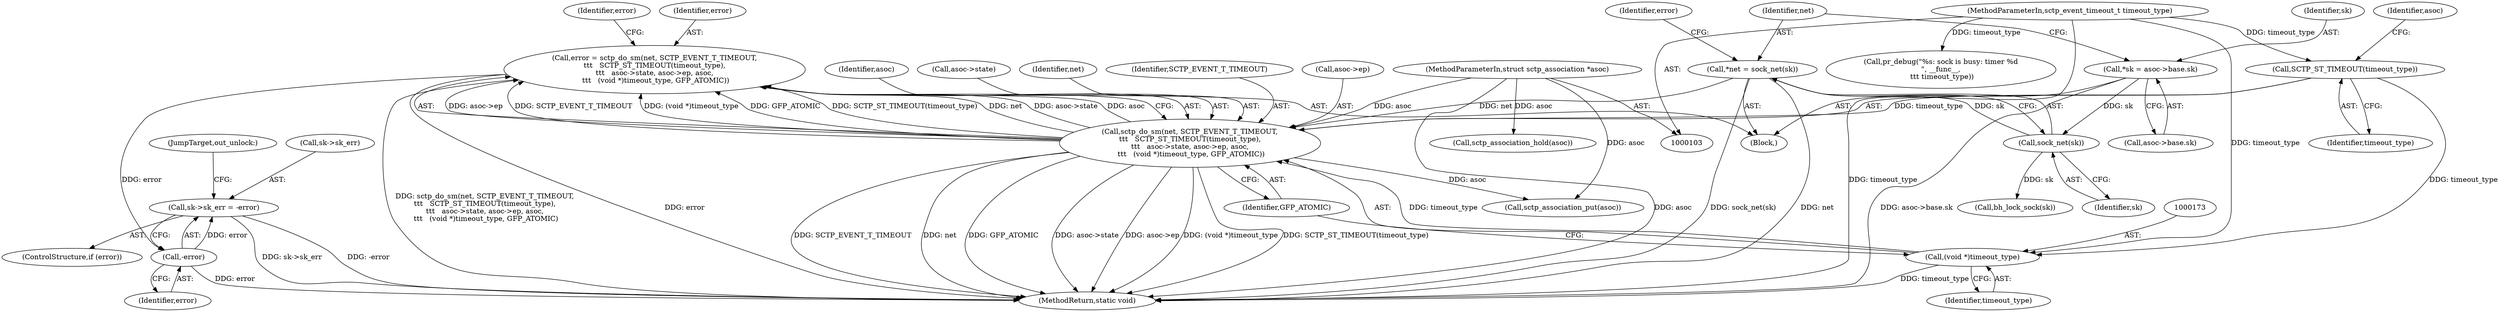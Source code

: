 digraph "0_linux_635682a14427d241bab7bbdeebb48a7d7b91638e_2@pointer" {
"1000178" [label="(Call,sk->sk_err = -error)"];
"1000182" [label="(Call,-error)"];
"1000158" [label="(Call,error = sctp_do_sm(net, SCTP_EVENT_T_TIMEOUT,\n\t\t\t   SCTP_ST_TIMEOUT(timeout_type),\n\t\t\t   asoc->state, asoc->ep, asoc,\n \t\t\t   (void *)timeout_type, GFP_ATOMIC))"];
"1000160" [label="(Call,sctp_do_sm(net, SCTP_EVENT_T_TIMEOUT,\n\t\t\t   SCTP_ST_TIMEOUT(timeout_type),\n\t\t\t   asoc->state, asoc->ep, asoc,\n \t\t\t   (void *)timeout_type, GFP_ATOMIC))"];
"1000116" [label="(Call,*net = sock_net(sk))"];
"1000118" [label="(Call,sock_net(sk))"];
"1000108" [label="(Call,*sk = asoc->base.sk)"];
"1000163" [label="(Call,SCTP_ST_TIMEOUT(timeout_type))"];
"1000105" [label="(MethodParameterIn,sctp_event_timeout_t timeout_type)"];
"1000104" [label="(MethodParameterIn,struct sctp_association *asoc)"];
"1000172" [label="(Call,(void *)timeout_type)"];
"1000182" [label="(Call,-error)"];
"1000166" [label="(Identifier,asoc)"];
"1000175" [label="(Identifier,GFP_ATOMIC)"];
"1000122" [label="(Identifier,error)"];
"1000177" [label="(Identifier,error)"];
"1000130" [label="(Call,pr_debug(\"%s: sock is busy: timer %d\n\", __func__,\n \t\t\t timeout_type))"];
"1000104" [label="(MethodParameterIn,struct sctp_association *asoc)"];
"1000117" [label="(Identifier,net)"];
"1000109" [label="(Identifier,sk)"];
"1000171" [label="(Identifier,asoc)"];
"1000165" [label="(Call,asoc->state)"];
"1000189" [label="(MethodReturn,static void)"];
"1000110" [label="(Call,asoc->base.sk)"];
"1000184" [label="(JumpTarget,out_unlock:)"];
"1000161" [label="(Identifier,net)"];
"1000164" [label="(Identifier,timeout_type)"];
"1000119" [label="(Identifier,sk)"];
"1000118" [label="(Call,sock_net(sk))"];
"1000148" [label="(Call,sctp_association_hold(asoc))"];
"1000160" [label="(Call,sctp_do_sm(net, SCTP_EVENT_T_TIMEOUT,\n\t\t\t   SCTP_ST_TIMEOUT(timeout_type),\n\t\t\t   asoc->state, asoc->ep, asoc,\n \t\t\t   (void *)timeout_type, GFP_ATOMIC))"];
"1000108" [label="(Call,*sk = asoc->base.sk)"];
"1000183" [label="(Identifier,error)"];
"1000124" [label="(Call,bh_lock_sock(sk))"];
"1000178" [label="(Call,sk->sk_err = -error)"];
"1000159" [label="(Identifier,error)"];
"1000187" [label="(Call,sctp_association_put(asoc))"];
"1000162" [label="(Identifier,SCTP_EVENT_T_TIMEOUT)"];
"1000168" [label="(Call,asoc->ep)"];
"1000163" [label="(Call,SCTP_ST_TIMEOUT(timeout_type))"];
"1000106" [label="(Block,)"];
"1000116" [label="(Call,*net = sock_net(sk))"];
"1000179" [label="(Call,sk->sk_err)"];
"1000176" [label="(ControlStructure,if (error))"];
"1000174" [label="(Identifier,timeout_type)"];
"1000105" [label="(MethodParameterIn,sctp_event_timeout_t timeout_type)"];
"1000158" [label="(Call,error = sctp_do_sm(net, SCTP_EVENT_T_TIMEOUT,\n\t\t\t   SCTP_ST_TIMEOUT(timeout_type),\n\t\t\t   asoc->state, asoc->ep, asoc,\n \t\t\t   (void *)timeout_type, GFP_ATOMIC))"];
"1000172" [label="(Call,(void *)timeout_type)"];
"1000178" -> "1000176"  [label="AST: "];
"1000178" -> "1000182"  [label="CFG: "];
"1000179" -> "1000178"  [label="AST: "];
"1000182" -> "1000178"  [label="AST: "];
"1000184" -> "1000178"  [label="CFG: "];
"1000178" -> "1000189"  [label="DDG: -error"];
"1000178" -> "1000189"  [label="DDG: sk->sk_err"];
"1000182" -> "1000178"  [label="DDG: error"];
"1000182" -> "1000183"  [label="CFG: "];
"1000183" -> "1000182"  [label="AST: "];
"1000182" -> "1000189"  [label="DDG: error"];
"1000158" -> "1000182"  [label="DDG: error"];
"1000158" -> "1000106"  [label="AST: "];
"1000158" -> "1000160"  [label="CFG: "];
"1000159" -> "1000158"  [label="AST: "];
"1000160" -> "1000158"  [label="AST: "];
"1000177" -> "1000158"  [label="CFG: "];
"1000158" -> "1000189"  [label="DDG: sctp_do_sm(net, SCTP_EVENT_T_TIMEOUT,\n\t\t\t   SCTP_ST_TIMEOUT(timeout_type),\n\t\t\t   asoc->state, asoc->ep, asoc,\n \t\t\t   (void *)timeout_type, GFP_ATOMIC)"];
"1000158" -> "1000189"  [label="DDG: error"];
"1000160" -> "1000158"  [label="DDG: asoc->ep"];
"1000160" -> "1000158"  [label="DDG: SCTP_EVENT_T_TIMEOUT"];
"1000160" -> "1000158"  [label="DDG: (void *)timeout_type"];
"1000160" -> "1000158"  [label="DDG: GFP_ATOMIC"];
"1000160" -> "1000158"  [label="DDG: SCTP_ST_TIMEOUT(timeout_type)"];
"1000160" -> "1000158"  [label="DDG: net"];
"1000160" -> "1000158"  [label="DDG: asoc->state"];
"1000160" -> "1000158"  [label="DDG: asoc"];
"1000160" -> "1000175"  [label="CFG: "];
"1000161" -> "1000160"  [label="AST: "];
"1000162" -> "1000160"  [label="AST: "];
"1000163" -> "1000160"  [label="AST: "];
"1000165" -> "1000160"  [label="AST: "];
"1000168" -> "1000160"  [label="AST: "];
"1000171" -> "1000160"  [label="AST: "];
"1000172" -> "1000160"  [label="AST: "];
"1000175" -> "1000160"  [label="AST: "];
"1000160" -> "1000189"  [label="DDG: asoc->ep"];
"1000160" -> "1000189"  [label="DDG: (void *)timeout_type"];
"1000160" -> "1000189"  [label="DDG: SCTP_ST_TIMEOUT(timeout_type)"];
"1000160" -> "1000189"  [label="DDG: SCTP_EVENT_T_TIMEOUT"];
"1000160" -> "1000189"  [label="DDG: net"];
"1000160" -> "1000189"  [label="DDG: GFP_ATOMIC"];
"1000160" -> "1000189"  [label="DDG: asoc->state"];
"1000116" -> "1000160"  [label="DDG: net"];
"1000163" -> "1000160"  [label="DDG: timeout_type"];
"1000104" -> "1000160"  [label="DDG: asoc"];
"1000172" -> "1000160"  [label="DDG: timeout_type"];
"1000160" -> "1000187"  [label="DDG: asoc"];
"1000116" -> "1000106"  [label="AST: "];
"1000116" -> "1000118"  [label="CFG: "];
"1000117" -> "1000116"  [label="AST: "];
"1000118" -> "1000116"  [label="AST: "];
"1000122" -> "1000116"  [label="CFG: "];
"1000116" -> "1000189"  [label="DDG: sock_net(sk)"];
"1000116" -> "1000189"  [label="DDG: net"];
"1000118" -> "1000116"  [label="DDG: sk"];
"1000118" -> "1000119"  [label="CFG: "];
"1000119" -> "1000118"  [label="AST: "];
"1000108" -> "1000118"  [label="DDG: sk"];
"1000118" -> "1000124"  [label="DDG: sk"];
"1000108" -> "1000106"  [label="AST: "];
"1000108" -> "1000110"  [label="CFG: "];
"1000109" -> "1000108"  [label="AST: "];
"1000110" -> "1000108"  [label="AST: "];
"1000117" -> "1000108"  [label="CFG: "];
"1000108" -> "1000189"  [label="DDG: asoc->base.sk"];
"1000163" -> "1000164"  [label="CFG: "];
"1000164" -> "1000163"  [label="AST: "];
"1000166" -> "1000163"  [label="CFG: "];
"1000105" -> "1000163"  [label="DDG: timeout_type"];
"1000163" -> "1000172"  [label="DDG: timeout_type"];
"1000105" -> "1000103"  [label="AST: "];
"1000105" -> "1000189"  [label="DDG: timeout_type"];
"1000105" -> "1000130"  [label="DDG: timeout_type"];
"1000105" -> "1000172"  [label="DDG: timeout_type"];
"1000104" -> "1000103"  [label="AST: "];
"1000104" -> "1000189"  [label="DDG: asoc"];
"1000104" -> "1000148"  [label="DDG: asoc"];
"1000104" -> "1000187"  [label="DDG: asoc"];
"1000172" -> "1000174"  [label="CFG: "];
"1000173" -> "1000172"  [label="AST: "];
"1000174" -> "1000172"  [label="AST: "];
"1000175" -> "1000172"  [label="CFG: "];
"1000172" -> "1000189"  [label="DDG: timeout_type"];
}
